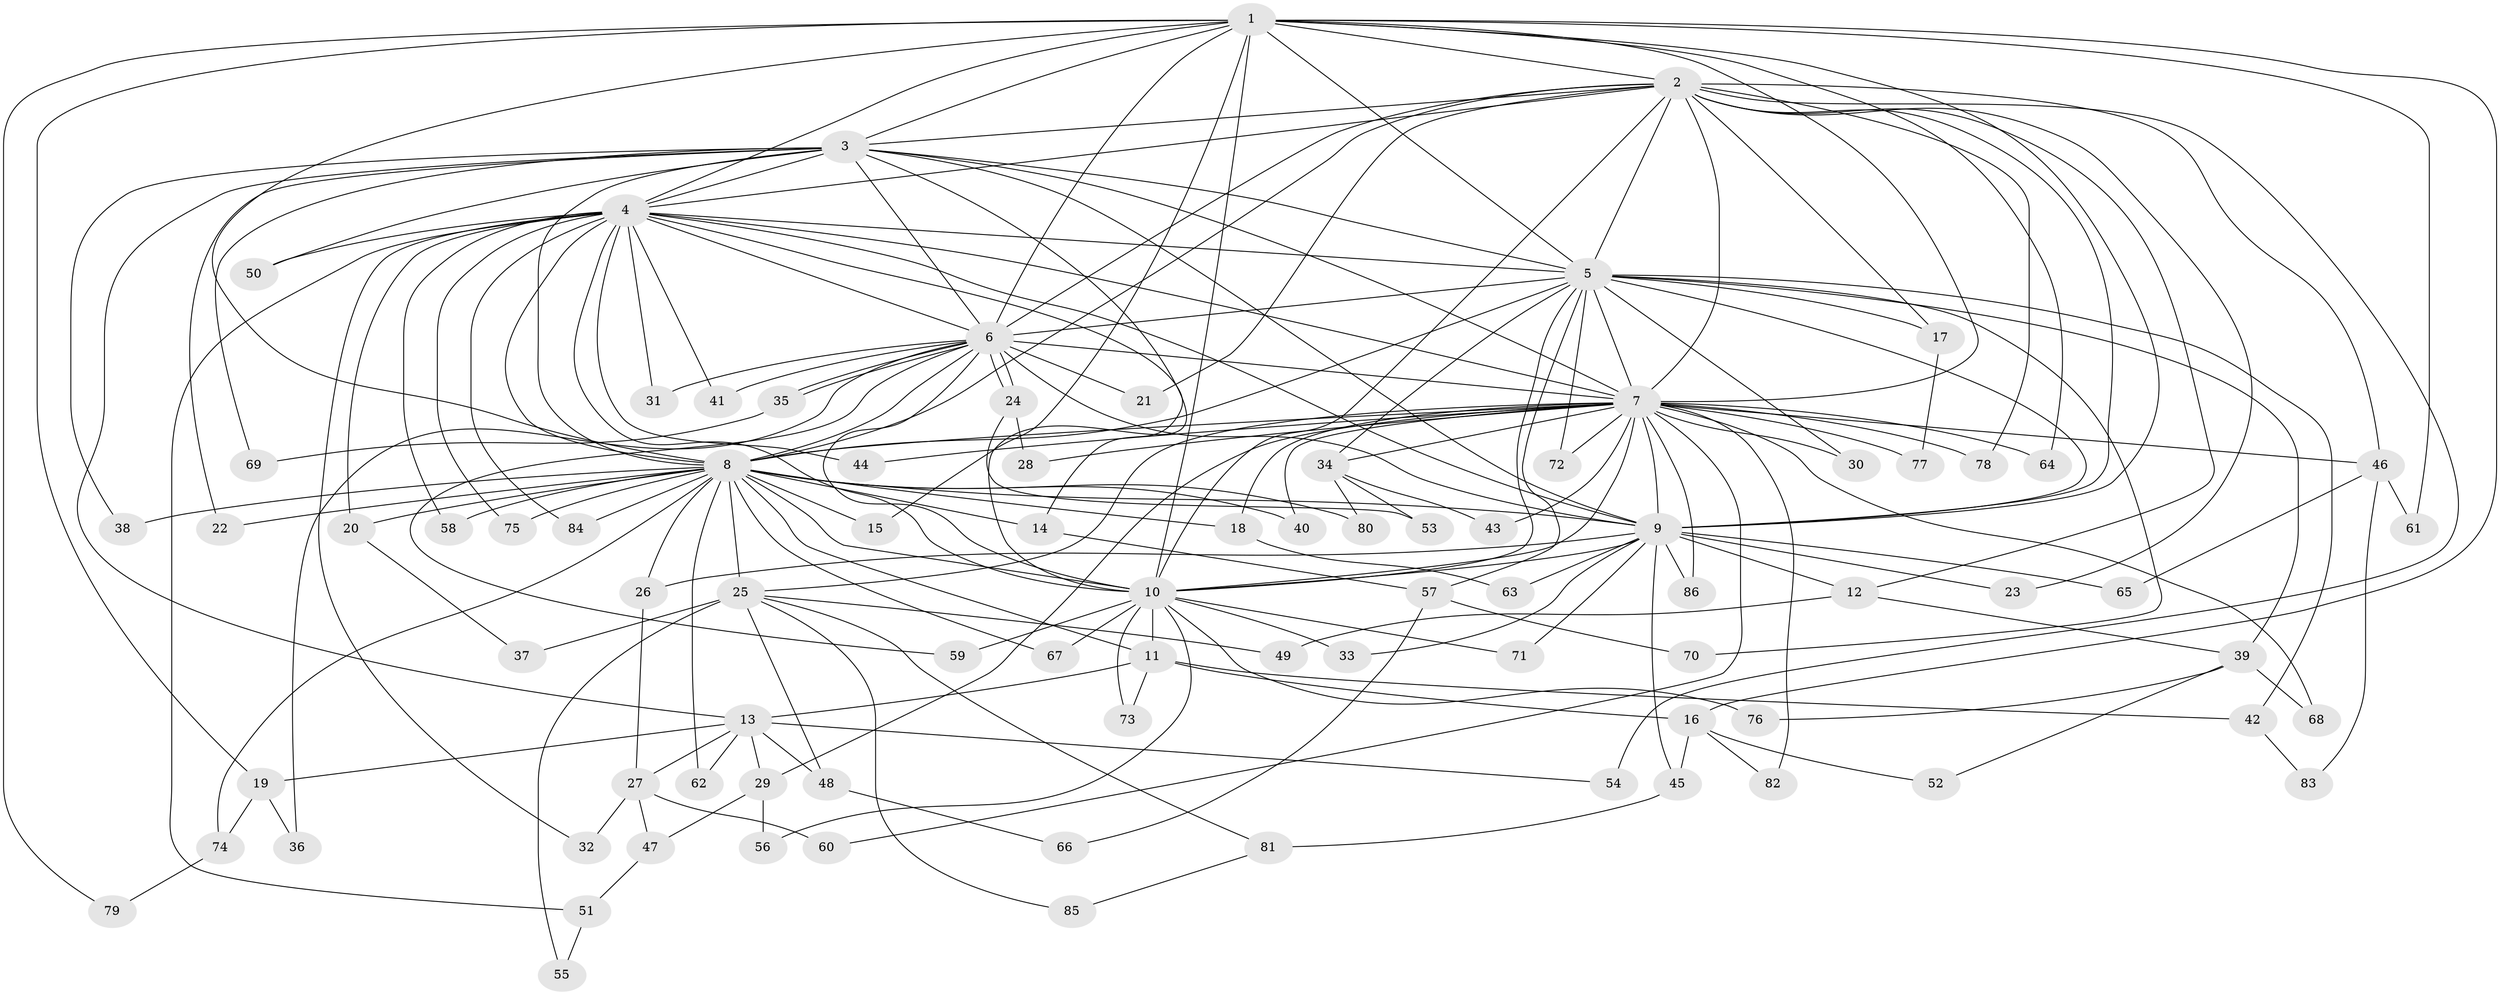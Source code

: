 // Generated by graph-tools (version 1.1) at 2025/45/03/09/25 04:45:19]
// undirected, 86 vertices, 197 edges
graph export_dot {
graph [start="1"]
  node [color=gray90,style=filled];
  1;
  2;
  3;
  4;
  5;
  6;
  7;
  8;
  9;
  10;
  11;
  12;
  13;
  14;
  15;
  16;
  17;
  18;
  19;
  20;
  21;
  22;
  23;
  24;
  25;
  26;
  27;
  28;
  29;
  30;
  31;
  32;
  33;
  34;
  35;
  36;
  37;
  38;
  39;
  40;
  41;
  42;
  43;
  44;
  45;
  46;
  47;
  48;
  49;
  50;
  51;
  52;
  53;
  54;
  55;
  56;
  57;
  58;
  59;
  60;
  61;
  62;
  63;
  64;
  65;
  66;
  67;
  68;
  69;
  70;
  71;
  72;
  73;
  74;
  75;
  76;
  77;
  78;
  79;
  80;
  81;
  82;
  83;
  84;
  85;
  86;
  1 -- 2;
  1 -- 3;
  1 -- 4;
  1 -- 5;
  1 -- 6;
  1 -- 7;
  1 -- 8;
  1 -- 9;
  1 -- 10;
  1 -- 15;
  1 -- 16;
  1 -- 19;
  1 -- 61;
  1 -- 64;
  1 -- 79;
  2 -- 3;
  2 -- 4;
  2 -- 5;
  2 -- 6;
  2 -- 7;
  2 -- 8;
  2 -- 9;
  2 -- 10;
  2 -- 12;
  2 -- 17;
  2 -- 21;
  2 -- 23;
  2 -- 46;
  2 -- 54;
  2 -- 78;
  3 -- 4;
  3 -- 5;
  3 -- 6;
  3 -- 7;
  3 -- 8;
  3 -- 9;
  3 -- 10;
  3 -- 13;
  3 -- 22;
  3 -- 38;
  3 -- 50;
  3 -- 69;
  4 -- 5;
  4 -- 6;
  4 -- 7;
  4 -- 8;
  4 -- 9;
  4 -- 10;
  4 -- 14;
  4 -- 20;
  4 -- 31;
  4 -- 32;
  4 -- 41;
  4 -- 44;
  4 -- 50;
  4 -- 51;
  4 -- 58;
  4 -- 75;
  4 -- 84;
  5 -- 6;
  5 -- 7;
  5 -- 8;
  5 -- 9;
  5 -- 10;
  5 -- 17;
  5 -- 30;
  5 -- 34;
  5 -- 39;
  5 -- 42;
  5 -- 57;
  5 -- 70;
  5 -- 72;
  6 -- 7;
  6 -- 8;
  6 -- 9;
  6 -- 10;
  6 -- 21;
  6 -- 24;
  6 -- 24;
  6 -- 31;
  6 -- 35;
  6 -- 35;
  6 -- 36;
  6 -- 41;
  6 -- 59;
  7 -- 8;
  7 -- 9;
  7 -- 10;
  7 -- 18;
  7 -- 25;
  7 -- 28;
  7 -- 29;
  7 -- 30;
  7 -- 34;
  7 -- 40;
  7 -- 43;
  7 -- 44;
  7 -- 46;
  7 -- 60;
  7 -- 64;
  7 -- 68;
  7 -- 72;
  7 -- 77;
  7 -- 78;
  7 -- 82;
  7 -- 86;
  8 -- 9;
  8 -- 10;
  8 -- 11;
  8 -- 14;
  8 -- 15;
  8 -- 18;
  8 -- 20;
  8 -- 22;
  8 -- 25;
  8 -- 26;
  8 -- 38;
  8 -- 40;
  8 -- 58;
  8 -- 62;
  8 -- 67;
  8 -- 74;
  8 -- 75;
  8 -- 80;
  8 -- 84;
  9 -- 10;
  9 -- 12;
  9 -- 23;
  9 -- 26;
  9 -- 33;
  9 -- 45;
  9 -- 63;
  9 -- 65;
  9 -- 71;
  9 -- 86;
  10 -- 11;
  10 -- 33;
  10 -- 56;
  10 -- 59;
  10 -- 67;
  10 -- 71;
  10 -- 73;
  10 -- 76;
  11 -- 13;
  11 -- 16;
  11 -- 42;
  11 -- 73;
  12 -- 39;
  12 -- 49;
  13 -- 19;
  13 -- 27;
  13 -- 29;
  13 -- 48;
  13 -- 54;
  13 -- 62;
  14 -- 57;
  16 -- 45;
  16 -- 52;
  16 -- 82;
  17 -- 77;
  18 -- 63;
  19 -- 36;
  19 -- 74;
  20 -- 37;
  24 -- 28;
  24 -- 53;
  25 -- 37;
  25 -- 48;
  25 -- 49;
  25 -- 55;
  25 -- 81;
  25 -- 85;
  26 -- 27;
  27 -- 32;
  27 -- 47;
  27 -- 60;
  29 -- 47;
  29 -- 56;
  34 -- 43;
  34 -- 53;
  34 -- 80;
  35 -- 69;
  39 -- 52;
  39 -- 68;
  39 -- 76;
  42 -- 83;
  45 -- 81;
  46 -- 61;
  46 -- 65;
  46 -- 83;
  47 -- 51;
  48 -- 66;
  51 -- 55;
  57 -- 66;
  57 -- 70;
  74 -- 79;
  81 -- 85;
}
